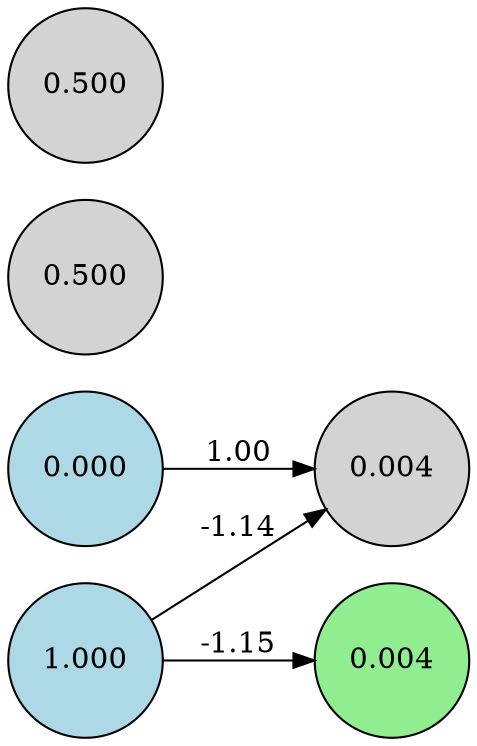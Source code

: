 digraph neat {
  rankdir=LR;
  node [shape=circle];
  node0 [label="0.000", style=filled, fillcolor=lightblue];
  node1 [label="1.000", style=filled, fillcolor=lightblue];
  node110 [label="0.004", style=filled, fillcolor=lightgreen];
  node156 [label="0.500", style=filled, fillcolor=lightgray];
  node184 [label="0.500", style=filled, fillcolor=lightgray];
  node251 [label="0.004", style=filled, fillcolor=lightgray];
  node1 -> node110 [label="-1.15"];
  node0 -> node251 [label="1.00"];
  node1 -> node251 [label="-1.14"];
}
